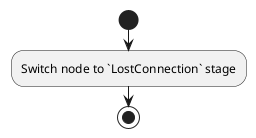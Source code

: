 ﻿@startuml
'https://plantuml.com/activity-diagram-beta

start

:Switch node to `LostConnection` stage;

stop

@enduml
